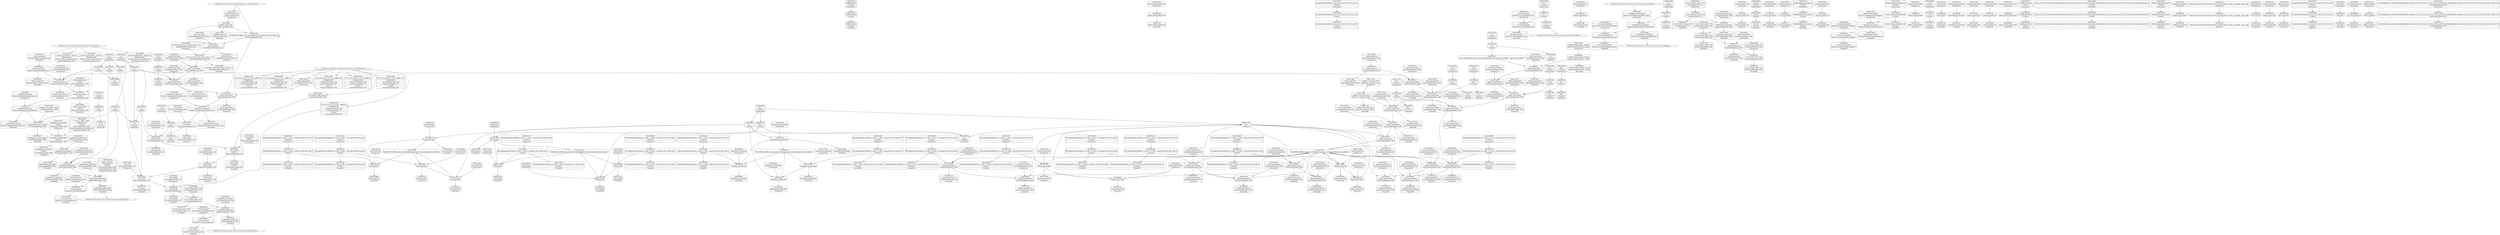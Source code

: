 digraph {
	CE0x479e790 [shape=record,shape=Mrecord,label="{CE0x479e790|selinux_umount:tmp22|*LoadInst*|security/selinux/hooks.c,2652}"]
	CE0x4780980 [shape=record,shape=Mrecord,label="{CE0x4780980|avc_has_perm:ssid|Function::avc_has_perm&Arg::ssid::}"]
	CE0x47e03e0 [shape=record,shape=Mrecord,label="{CE0x47e03e0|cred_sid:sid|security/selinux/hooks.c,197|*SummSource*}"]
	CE0x47816f0 [shape=record,shape=Mrecord,label="{CE0x47816f0|GLOBAL:cred_sid|*Constant*}"]
	CE0x4763cf0 [shape=record,shape=Mrecord,label="{CE0x4763cf0|selinux_umount:land.lhs.true|*SummSink*}"]
	CE0x4760f50 [shape=record,shape=Mrecord,label="{CE0x4760f50|GLOBAL:selinux_umount.__warned|Global_var:selinux_umount.__warned}"]
	CE0x474eee0 [shape=record,shape=Mrecord,label="{CE0x474eee0|i8*_getelementptr_inbounds_(_45_x_i8_,_45_x_i8_*_.str12,_i32_0,_i32_0)|*Constant*|*SummSource*}"]
	CE0x4780210 [shape=record,shape=Mrecord,label="{CE0x4780210|selinux_umount:call3|security/selinux/hooks.c,2650|*SummSink*}"]
	CE0x47dafc0 [shape=record,shape=Mrecord,label="{CE0x47dafc0|i16_5|*Constant*}"]
	CE0x47be8d0 [shape=record,shape=Mrecord,label="{CE0x47be8d0|superblock_has_perm:tmp|*SummSink*}"]
	CE0x4770680 [shape=record,shape=Mrecord,label="{CE0x4770680|selinux_umount:call|security/selinux/hooks.c,2650|*SummSource*}"]
	CE0x47e19d0 [shape=record,shape=Mrecord,label="{CE0x47e19d0|i64*_getelementptr_inbounds_(_2_x_i64_,_2_x_i64_*___llvm_gcov_ctr131,_i64_0,_i64_1)|*Constant*|*SummSink*}"]
	CE0x47997d0 [shape=record,shape=Mrecord,label="{CE0x47997d0|cred_sid:tmp3|*SummSink*}"]
	CE0x479b190 [shape=record,shape=Mrecord,label="{CE0x479b190|cred_sid:tmp1|*SummSource*}"]
	CE0x4764e40 [shape=record,shape=Mrecord,label="{CE0x4764e40|selinux_umount:tmp10|security/selinux/hooks.c,2650}"]
	CE0x47810c0 [shape=record,shape=Mrecord,label="{CE0x47810c0|avc_has_perm:tsid|Function::avc_has_perm&Arg::tsid::|*SummSink*}"]
	CE0x47e0280 [shape=record,shape=Mrecord,label="{CE0x47e0280|cred_sid:sid|security/selinux/hooks.c,197|*SummSink*}"]
	"CONST[source:0(mediator),value:2(dynamic)][purpose:{subject}][SnkIdx:0]"
	CE0x4770040 [shape=record,shape=Mrecord,label="{CE0x4770040|i64*_getelementptr_inbounds_(_2_x_i64_,_2_x_i64_*___llvm_gcov_ctr131,_i64_0,_i64_0)|*Constant*|*SummSink*}"]
	CE0x4752d80 [shape=record,shape=Mrecord,label="{CE0x4752d80|selinux_umount:do.end|*SummSink*}"]
	CE0x479f8c0 [shape=record,shape=Mrecord,label="{CE0x479f8c0|i32_4|*Constant*}"]
	CE0x47e1e00 [shape=record,shape=Mrecord,label="{CE0x47e1e00|cred_sid:tmp2|*SummSource*}"]
	CE0x4769b00 [shape=record,shape=Mrecord,label="{CE0x4769b00|selinux_umount:tmp1|*SummSink*}"]
	CE0x4782800 [shape=record,shape=Mrecord,label="{CE0x4782800|get_current:tmp2|*SummSource*}"]
	CE0x47d2710 [shape=record,shape=Mrecord,label="{CE0x47d2710|superblock_has_perm:tmp4|*LoadInst*|security/selinux/hooks.c,1865|*SummSource*}"]
	CE0x478a8b0 [shape=record,shape=Mrecord,label="{CE0x478a8b0|selinux_umount:tmp19|security/selinux/hooks.c,2650}"]
	CE0x4763630 [shape=record,shape=Mrecord,label="{CE0x4763630|i64_1|*Constant*}"]
	CE0x47dc0a0 [shape=record,shape=Mrecord,label="{CE0x47dc0a0|_ret_i32_%retval.0,_!dbg_!27728|security/selinux/avc.c,775|*SummSource*}"]
	CE0x47db9b0 [shape=record,shape=Mrecord,label="{CE0x47db9b0|avc_has_perm:requested|Function::avc_has_perm&Arg::requested::|*SummSource*}"]
	CE0x4750530 [shape=record,shape=Mrecord,label="{CE0x4750530|i64_1|*Constant*}"]
	CE0x63e56c0 [shape=record,shape=Mrecord,label="{CE0x63e56c0|i64*_getelementptr_inbounds_(_11_x_i64_,_11_x_i64_*___llvm_gcov_ctr205,_i64_0,_i64_0)|*Constant*}"]
	CE0x479a420 [shape=record,shape=Mrecord,label="{CE0x479a420|i32_0|*Constant*}"]
	CE0x4789910 [shape=record,shape=Mrecord,label="{CE0x4789910|i64*_getelementptr_inbounds_(_11_x_i64_,_11_x_i64_*___llvm_gcov_ctr205,_i64_0,_i64_9)|*Constant*}"]
	CE0x47822f0 [shape=record,shape=Mrecord,label="{CE0x47822f0|8:_%struct.super_block*,_:_CRE_0,8_|*MultipleSource*|Function::selinux_umount&Arg::mnt::|security/selinux/hooks.c,2652}"]
	CE0x47646f0 [shape=record,shape=Mrecord,label="{CE0x47646f0|i64_1|*Constant*|*SummSource*}"]
	CE0x479ff80 [shape=record,shape=Mrecord,label="{CE0x479ff80|superblock_has_perm:sb|Function::superblock_has_perm&Arg::sb::|*SummSource*}"]
	CE0x47bfba0 [shape=record,shape=Mrecord,label="{CE0x47bfba0|_call_void_mcount()_#3}"]
	CE0x63e5800 [shape=record,shape=Mrecord,label="{CE0x63e5800|i64*_getelementptr_inbounds_(_11_x_i64_,_11_x_i64_*___llvm_gcov_ctr205,_i64_0,_i64_0)|*Constant*|*SummSource*}"]
	CE0x4760850 [shape=record,shape=Mrecord,label="{CE0x4760850|selinux_umount:tobool|security/selinux/hooks.c,2650}"]
	CE0x4769860 [shape=record,shape=Mrecord,label="{CE0x4769860|selinux_umount:tmp16|security/selinux/hooks.c,2650|*SummSource*}"]
	CE0x4780d90 [shape=record,shape=Mrecord,label="{CE0x4780d90|avc_has_perm:tsid|Function::avc_has_perm&Arg::tsid::}"]
	CE0x479e5a0 [shape=record,shape=Mrecord,label="{CE0x479e5a0|i64*_getelementptr_inbounds_(_2_x_i64_,_2_x_i64_*___llvm_gcov_ctr151,_i64_0,_i64_1)|*Constant*|*SummSink*}"]
	CE0x47ca890 [shape=record,shape=Mrecord,label="{CE0x47ca890|superblock_has_perm:tmp1|*SummSink*}"]
	CE0x476f160 [shape=record,shape=Mrecord,label="{CE0x476f160|i32_2650|*Constant*|*SummSource*}"]
	CE0x4770c30 [shape=record,shape=Mrecord,label="{CE0x4770c30|selinux_umount:if.then|*SummSource*}"]
	CE0x47720c0 [shape=record,shape=Mrecord,label="{CE0x47720c0|GLOBAL:__llvm_gcov_ctr205|Global_var:__llvm_gcov_ctr205}"]
	CE0x47df770 [shape=record,shape=Mrecord,label="{CE0x47df770|avc_has_perm:entry|*SummSink*}"]
	CE0x47e1480 [shape=record,shape=Mrecord,label="{CE0x47e1480|cred_sid:tmp6|security/selinux/hooks.c,197}"]
	CE0x475f740 [shape=record,shape=Mrecord,label="{CE0x475f740|selinux_umount:call|security/selinux/hooks.c,2650}"]
	CE0x4783180 [shape=record,shape=Mrecord,label="{CE0x4783180|selinux_umount:tmp7|security/selinux/hooks.c,2650}"]
	CE0x476eb90 [shape=record,shape=Mrecord,label="{CE0x476eb90|GLOBAL:lockdep_rcu_suspicious|*Constant*}"]
	CE0x475bcf0 [shape=record,shape=Mrecord,label="{CE0x475bcf0|selinux_umount:tmp12|security/selinux/hooks.c,2650|*SummSource*}"]
	CE0x474f610 [shape=record,shape=Mrecord,label="{CE0x474f610|selinux_umount:tmp10|security/selinux/hooks.c,2650|*SummSource*}"]
	CE0x479cea0 [shape=record,shape=Mrecord,label="{CE0x479cea0|selinux_umount:tmp21|security/selinux/hooks.c,2650|*SummSink*}"]
	CE0x47a4ed0 [shape=record,shape=Mrecord,label="{CE0x47a4ed0|_call_void_mcount()_#3|*SummSink*}"]
	CE0x47645f0 [shape=record,shape=Mrecord,label="{CE0x47645f0|i64*_getelementptr_inbounds_(_11_x_i64_,_11_x_i64_*___llvm_gcov_ctr205,_i64_0,_i64_8)|*Constant*}"]
	CE0x4771e20 [shape=record,shape=Mrecord,label="{CE0x4771e20|i64_0|*Constant*|*SummSource*}"]
	CE0x4757240 [shape=record,shape=Mrecord,label="{CE0x4757240|selinux_umount:tmp9|security/selinux/hooks.c,2650|*SummSource*}"]
	CE0x47dbdd0 [shape=record,shape=Mrecord,label="{CE0x47dbdd0|avc_has_perm:auditdata|Function::avc_has_perm&Arg::auditdata::|*SummSource*}"]
	CE0x4752ea0 [shape=record,shape=Mrecord,label="{CE0x4752ea0|selinux_umount:do.body|*SummSink*}"]
	CE0x4767ed0 [shape=record,shape=Mrecord,label="{CE0x4767ed0|i1_true|*Constant*}"]
	CE0x475b1f0 [shape=record,shape=Mrecord,label="{CE0x475b1f0|_call_void_mcount()_#3|*SummSource*}"]
	CE0x47bf570 [shape=record,shape=Mrecord,label="{CE0x47bf570|superblock_has_perm:tmp2|*SummSink*}"]
	CE0x47db160 [shape=record,shape=Mrecord,label="{CE0x47db160|i16_5|*Constant*|*SummSource*}"]
	CE0x4789100 [shape=record,shape=Mrecord,label="{CE0x4789100|cred_sid:entry|*SummSource*}"]
	CE0x47ea6f0 [shape=record,shape=Mrecord,label="{CE0x47ea6f0|superblock_has_perm:sid1|security/selinux/hooks.c,1866|*SummSink*}"]
	CE0x479d280 [shape=record,shape=Mrecord,label="{CE0x479d280|selinux_umount:mnt|Function::selinux_umount&Arg::mnt::|*SummSink*}"]
	CE0x479f7e0 [shape=record,shape=Mrecord,label="{CE0x479f7e0|superblock_has_perm:entry|*SummSink*}"]
	CE0x47ca820 [shape=record,shape=Mrecord,label="{CE0x47ca820|superblock_has_perm:tmp1|*SummSource*}"]
	CE0x47706f0 [shape=record,shape=Mrecord,label="{CE0x47706f0|selinux_umount:call|security/selinux/hooks.c,2650|*SummSink*}"]
	CE0x47a02f0 [shape=record,shape=Mrecord,label="{CE0x47a02f0|i32_4|*Constant*|*SummSource*}"]
	CE0x479ca30 [shape=record,shape=Mrecord,label="{CE0x479ca30|selinux_umount:tmp21|security/selinux/hooks.c,2650}"]
	CE0x477e120 [shape=record,shape=Mrecord,label="{CE0x477e120|i64_3|*Constant*|*SummSink*}"]
	CE0x4763970 [shape=record,shape=Mrecord,label="{CE0x4763970|selinux_umount:do.body}"]
	CE0x47641b0 [shape=record,shape=Mrecord,label="{CE0x47641b0|i1_true|*Constant*|*SummSink*}"]
	CE0x4771c80 [shape=record,shape=Mrecord,label="{CE0x4771c80|selinux_umount:if.end|*SummSource*}"]
	CE0x4771be0 [shape=record,shape=Mrecord,label="{CE0x4771be0|selinux_umount:if.end}"]
	CE0x4767820 [shape=record,shape=Mrecord,label="{CE0x4767820|selinux_umount:tmp13|security/selinux/hooks.c,2650|*SummSink*}"]
	CE0x478ae90 [shape=record,shape=Mrecord,label="{CE0x478ae90|selinux_umount:tmp19|security/selinux/hooks.c,2650|*SummSource*}"]
	CE0x4763170 [shape=record,shape=Mrecord,label="{CE0x4763170|get_current:tmp1}"]
	CE0x4789ae0 [shape=record,shape=Mrecord,label="{CE0x4789ae0|i64*_getelementptr_inbounds_(_11_x_i64_,_11_x_i64_*___llvm_gcov_ctr205,_i64_0,_i64_9)|*Constant*|*SummSource*}"]
	CE0x479c280 [shape=record,shape=Mrecord,label="{CE0x479c280|i32_78|*Constant*|*SummSource*}"]
	CE0x47d6e10 [shape=record,shape=Mrecord,label="{CE0x47d6e10|superblock_has_perm:tmp6|security/selinux/hooks.c,1866|*SummSource*}"]
	CE0x475f5f0 [shape=record,shape=Mrecord,label="{CE0x475f5f0|_call_void_mcount()_#3|*SummSink*}"]
	CE0x47ea180 [shape=record,shape=Mrecord,label="{CE0x47ea180|superblock_has_perm:sid1|security/selinux/hooks.c,1866|*SummSource*}"]
	CE0x4762a60 [shape=record,shape=Mrecord,label="{CE0x4762a60|i64_0|*Constant*}"]
	CE0x477dfd0 [shape=record,shape=Mrecord,label="{CE0x477dfd0|i64_3|*Constant*}"]
	CE0x4781600 [shape=record,shape=Mrecord,label="{CE0x4781600|_call_void_mcount()_#3|*SummSink*}"]
	CE0x4752a30 [shape=record,shape=Mrecord,label="{CE0x4752a30|selinux_umount:land.lhs.true2}"]
	CE0x4780cd0 [shape=record,shape=Mrecord,label="{CE0x4780cd0|avc_has_perm:ssid|Function::avc_has_perm&Arg::ssid::|*SummSink*}"]
	CE0x47cba10 [shape=record,shape=Mrecord,label="{CE0x47cba10|superblock_has_perm:s_security|security/selinux/hooks.c,1865|*SummSink*}"]
	CE0x47a04a0 [shape=record,shape=Mrecord,label="{CE0x47a04a0|i32_4|*Constant*|*SummSink*}"]
	CE0x477dc00 [shape=record,shape=Mrecord,label="{CE0x477dc00|selinux_umount:tmp6|security/selinux/hooks.c,2650}"]
	CE0x47702f0 [shape=record,shape=Mrecord,label="{CE0x47702f0|cred_sid:tmp|*SummSource*}"]
	CE0x4772500 [shape=record,shape=Mrecord,label="{CE0x4772500|selinux_umount:tmp|*SummSource*}"]
	CE0x4768780 [shape=record,shape=Mrecord,label="{CE0x4768780|i64*_getelementptr_inbounds_(_2_x_i64_,_2_x_i64_*___llvm_gcov_ctr151,_i64_0,_i64_0)|*Constant*|*SummSink*}"]
	CE0x478a3a0 [shape=record,shape=Mrecord,label="{CE0x478a3a0|selinux_umount:tmp18|security/selinux/hooks.c,2650}"]
	CE0x477dd80 [shape=record,shape=Mrecord,label="{CE0x477dd80|selinux_umount:tmp6|security/selinux/hooks.c,2650|*SummSource*}"]
	CE0x47874b0 [shape=record,shape=Mrecord,label="{CE0x47874b0|i64*_getelementptr_inbounds_(_2_x_i64_,_2_x_i64_*___llvm_gcov_ctr98,_i64_0,_i64_0)|*Constant*|*SummSink*}"]
	CE0x4780730 [shape=record,shape=Mrecord,label="{CE0x4780730|GLOBAL:get_current|*Constant*|*SummSource*}"]
	CE0x4770210 [shape=record,shape=Mrecord,label="{CE0x4770210|cred_sid:tmp}"]
	CE0x47df090 [shape=record,shape=Mrecord,label="{CE0x47df090|avc_has_perm:entry|*SummSource*}"]
	CE0x47e9ea0 [shape=record,shape=Mrecord,label="{CE0x47e9ea0|superblock_has_perm:tmp5|security/selinux/hooks.c,1865|*SummSink*}"]
	CE0x47e1260 [shape=record,shape=Mrecord,label="{CE0x47e1260|0:_i32,_4:_i32,_8:_i32,_12:_i32,_:_CMRE_20,24_|*MultipleSource*|security/selinux/hooks.c,196|security/selinux/hooks.c,197|*LoadInst*|security/selinux/hooks.c,196}"]
	CE0x47d6bf0 [shape=record,shape=Mrecord,label="{CE0x47d6bf0|i32_(i32,_i32,_i16,_i32,_%struct.common_audit_data*)*_bitcast_(i32_(i32,_i32,_i16,_i32,_%struct.common_audit_data.495*)*_avc_has_perm_to_i32_(i32,_i32,_i16,_i32,_%struct.common_audit_data*)*)|*Constant*}"]
	CE0x47612f0 [shape=record,shape=Mrecord,label="{CE0x47612f0|GLOBAL:selinux_umount.__warned|Global_var:selinux_umount.__warned|*SummSource*}"]
	CE0x479f4e0 [shape=record,shape=Mrecord,label="{CE0x479f4e0|GLOBAL:superblock_has_perm|*Constant*|*SummSink*}"]
	CE0x47dd610 [shape=record,shape=Mrecord,label="{CE0x47dd610|i64*_getelementptr_inbounds_(_2_x_i64_,_2_x_i64_*___llvm_gcov_ctr131,_i64_0,_i64_0)|*Constant*}"]
	CE0x47cb2a0 [shape=record,shape=Mrecord,label="{CE0x47cb2a0|i32_0|*Constant*}"]
	CE0x474e610 [shape=record,shape=Mrecord,label="{CE0x474e610|i8*_getelementptr_inbounds_(_45_x_i8_,_45_x_i8_*_.str12,_i32_0,_i32_0)|*Constant*}"]
	CE0x47cb940 [shape=record,shape=Mrecord,label="{CE0x47cb940|superblock_has_perm:s_security|security/selinux/hooks.c,1865|*SummSource*}"]
	CE0x4757350 [shape=record,shape=Mrecord,label="{CE0x4757350|selinux_umount:tmp9|security/selinux/hooks.c,2650|*SummSink*}"]
	CE0x4772190 [shape=record,shape=Mrecord,label="{CE0x4772190|GLOBAL:__llvm_gcov_ctr205|Global_var:__llvm_gcov_ctr205|*SummSource*}"]
	CE0x4763900 [shape=record,shape=Mrecord,label="{CE0x4763900|selinux_umount:land.lhs.true|*SummSource*}"]
	CE0x478bac0 [shape=record,shape=Mrecord,label="{CE0x478bac0|selinux_umount:call3|security/selinux/hooks.c,2650}"]
	CE0x47677b0 [shape=record,shape=Mrecord,label="{CE0x47677b0|selinux_umount:tmp13|security/selinux/hooks.c,2650|*SummSource*}"]
	CE0x4760680 [shape=record,shape=Mrecord,label="{CE0x4760680|selinux_umount:tobool|security/selinux/hooks.c,2650|*SummSink*}"]
	CE0x47a0140 [shape=record,shape=Mrecord,label="{CE0x47a0140|superblock_has_perm:sb|Function::superblock_has_perm&Arg::sb::|*SummSink*}"]
	CE0x4789ce0 [shape=record,shape=Mrecord,label="{CE0x4789ce0|selinux_umount:tmp17|security/selinux/hooks.c,2650}"]
	CE0x47de9d0 [shape=record,shape=Mrecord,label="{CE0x47de9d0|superblock_has_perm:call2|security/selinux/hooks.c,1866|*SummSource*}"]
	CE0x47727b0 [shape=record,shape=Mrecord,label="{CE0x47727b0|selinux_umount:tmp2|*SummSource*}"]
	CE0x47699e0 [shape=record,shape=Mrecord,label="{CE0x47699e0|selinux_umount:tmp16|security/selinux/hooks.c,2650|*SummSink*}"]
	CE0x47519f0 [shape=record,shape=Mrecord,label="{CE0x47519f0|selinux_umount:tmp8|security/selinux/hooks.c,2650|*SummSink*}"]
	CE0x4783fa0 [shape=record,shape=Mrecord,label="{CE0x4783fa0|get_current:tmp2}"]
	CE0x4789690 [shape=record,shape=Mrecord,label="{CE0x4789690|_ret_i32_%tmp6,_!dbg_!27716|security/selinux/hooks.c,197|*SummSource*}"]
	CE0x47a1340 [shape=record,shape=Mrecord,label="{CE0x47a1340|superblock_has_perm:ad|Function::superblock_has_perm&Arg::ad::|*SummSource*}"]
	CE0x47cb840 [shape=record,shape=Mrecord,label="{CE0x47cb840|superblock_has_perm:s_security|security/selinux/hooks.c,1865}"]
	CE0x47ea320 [shape=record,shape=Mrecord,label="{CE0x47ea320|superblock_has_perm:sid1|security/selinux/hooks.c,1866}"]
	CE0x47685b0 [shape=record,shape=Mrecord,label="{CE0x47685b0|superblock_has_perm:tmp|*SummSource*}"]
	CE0x4772740 [shape=record,shape=Mrecord,label="{CE0x4772740|selinux_umount:tmp2}"]
	CE0x47e9d70 [shape=record,shape=Mrecord,label="{CE0x47e9d70|superblock_has_perm:tmp5|security/selinux/hooks.c,1865|*SummSource*}"]
	CE0x4751e60 [shape=record,shape=Mrecord,label="{CE0x4751e60|selinux_umount:tobool1|security/selinux/hooks.c,2650}"]
	CE0x475c870 [shape=record,shape=Mrecord,label="{CE0x475c870|_call_void_mcount()_#3}"]
	CE0x476fdb0 [shape=record,shape=Mrecord,label="{CE0x476fdb0|superblock_has_perm:bb}"]
	"CONST[source:0(mediator),value:0(static)][purpose:{operation}][SrcIdx:3]"
	CE0x4781ed0 [shape=record,shape=Mrecord,label="{CE0x4781ed0|i8_1|*Constant*|*SummSink*}"]
	CE0x47bfae0 [shape=record,shape=Mrecord,label="{CE0x47bfae0|superblock_has_perm:tmp3|*SummSink*}"]
	CE0x47a2940 [shape=record,shape=Mrecord,label="{CE0x47a2940|i32_1|*Constant*}"]
	CE0x47acc00 [shape=record,shape=Mrecord,label="{CE0x47acc00|%struct.task_struct*_(%struct.task_struct**)*_asm_movq_%gs:$_1:P_,$0_,_r,im,_dirflag_,_fpsr_,_flags_|*SummSource*}"]
	CE0x479c160 [shape=record,shape=Mrecord,label="{CE0x479c160|i32_78|*Constant*}"]
	CE0x475ed50 [shape=record,shape=Mrecord,label="{CE0x475ed50|i32_0|*Constant*}"]
	CE0x47683e0 [shape=record,shape=Mrecord,label="{CE0x47683e0|superblock_has_perm:tmp}"]
	CE0x47a1f30 [shape=record,shape=Mrecord,label="{CE0x47a1f30|get_current:bb}"]
	CE0x475be20 [shape=record,shape=Mrecord,label="{CE0x475be20|selinux_umount:tmp12|security/selinux/hooks.c,2650|*SummSink*}"]
	CE0x4762c00 [shape=record,shape=Mrecord,label="{CE0x4762c00|i64_2|*Constant*}"]
	CE0x47876d0 [shape=record,shape=Mrecord,label="{CE0x47876d0|COLLAPSED:_GCMRE___llvm_gcov_ctr98_internal_global_2_x_i64_zeroinitializer:_elem_0:default:}"]
	"CONST[source:0(mediator),value:0(static)][purpose:{operation}][SnkIdx:3]"
	CE0x47d24f0 [shape=record,shape=Mrecord,label="{CE0x47d24f0|superblock_has_perm:tmp4|*LoadInst*|security/selinux/hooks.c,1865}"]
	CE0x47b6060 [shape=record,shape=Mrecord,label="{CE0x47b6060|272:_i8*,_:_CRE_272,280_|*MultipleSource*|*LoadInst*|security/selinux/hooks.c,2652|Function::superblock_has_perm&Arg::sb::|security/selinux/hooks.c,1865}"]
	CE0x478a0a0 [shape=record,shape=Mrecord,label="{CE0x478a0a0|selinux_umount:tmp17|security/selinux/hooks.c,2650|*SummSource*}"]
	CE0x475ba10 [shape=record,shape=Mrecord,label="{CE0x475ba10|get_current:tmp}"]
	CE0x476ecc0 [shape=record,shape=Mrecord,label="{CE0x476ecc0|GLOBAL:lockdep_rcu_suspicious|*Constant*|*SummSource*}"]
	CE0x4765990 [shape=record,shape=Mrecord,label="{CE0x4765990|selinux_umount:entry}"]
	"CONST[source:0(mediator),value:2(dynamic)][purpose:{object}][SnkIdx:2]"
	CE0x47a1760 [shape=record,shape=Mrecord,label="{CE0x47a1760|i64*_getelementptr_inbounds_(_2_x_i64_,_2_x_i64_*___llvm_gcov_ctr98,_i64_0,_i64_0)|*Constant*}"]
	CE0x479c3e0 [shape=record,shape=Mrecord,label="{CE0x479c3e0|selinux_umount:cred4|security/selinux/hooks.c,2650}"]
	CE0x474f720 [shape=record,shape=Mrecord,label="{CE0x474f720|selinux_umount:tmp10|security/selinux/hooks.c,2650|*SummSink*}"]
	CE0x4787740 [shape=record,shape=Mrecord,label="{CE0x4787740|get_current:tmp|*SummSource*}"]
	CE0x477d2e0 [shape=record,shape=Mrecord,label="{CE0x477d2e0|cred_sid:tmp1}"]
	CE0x4780860 [shape=record,shape=Mrecord,label="{CE0x4780860|GLOBAL:get_current|*Constant*|*SummSink*}"]
	CE0x47ea760 [shape=record,shape=Mrecord,label="{CE0x47ea760|8:_i32,_:_CRE_8,12_|*MultipleSource*|*LoadInst*|security/selinux/hooks.c,1865|security/selinux/hooks.c,1865|security/selinux/hooks.c,1866}"]
	CE0x4761b40 [shape=record,shape=Mrecord,label="{CE0x4761b40|i64*_getelementptr_inbounds_(_11_x_i64_,_11_x_i64_*___llvm_gcov_ctr205,_i64_0,_i64_6)|*Constant*|*SummSink*}"]
	CE0x47a0a90 [shape=record,shape=Mrecord,label="{CE0x47a0a90|superblock_has_perm:perms|Function::superblock_has_perm&Arg::perms::|*SummSource*}"]
	CE0x4785750 [shape=record,shape=Mrecord,label="{CE0x4785750|cred_sid:entry|*SummSink*}"]
	CE0x478be60 [shape=record,shape=Mrecord,label="{CE0x478be60|selinux_umount:call3|security/selinux/hooks.c,2650|*SummSource*}"]
	CE0x47dbd60 [shape=record,shape=Mrecord,label="{CE0x47dbd60|avc_has_perm:auditdata|Function::avc_has_perm&Arg::auditdata::}"]
	CE0x47a1b80 [shape=record,shape=Mrecord,label="{CE0x47a1b80|_ret_i32_%call5,_!dbg_!27742|security/selinux/hooks.c,2652|*SummSource*}"]
	CE0x47a1cb0 [shape=record,shape=Mrecord,label="{CE0x47a1cb0|_ret_i32_%call5,_!dbg_!27742|security/selinux/hooks.c,2652|*SummSink*}"]
	CE0x478b170 [shape=record,shape=Mrecord,label="{CE0x478b170|i64*_getelementptr_inbounds_(_11_x_i64_,_11_x_i64_*___llvm_gcov_ctr205,_i64_0,_i64_10)|*Constant*|*SummSource*}"]
	CE0x47615f0 [shape=record,shape=Mrecord,label="{CE0x47615f0|i64*_getelementptr_inbounds_(_11_x_i64_,_11_x_i64_*___llvm_gcov_ctr205,_i64_0,_i64_1)|*Constant*|*SummSource*}"]
	CE0x47d2930 [shape=record,shape=Mrecord,label="{CE0x47d2930|superblock_has_perm:tmp4|*LoadInst*|security/selinux/hooks.c,1865|*SummSink*}"]
	CE0x47a09c0 [shape=record,shape=Mrecord,label="{CE0x47a09c0|superblock_has_perm:perms|Function::superblock_has_perm&Arg::perms::}"]
	CE0x47ca7b0 [shape=record,shape=Mrecord,label="{CE0x47ca7b0|superblock_has_perm:tmp1}"]
	CE0x476ed30 [shape=record,shape=Mrecord,label="{CE0x476ed30|GLOBAL:lockdep_rcu_suspicious|*Constant*|*SummSink*}"]
	CE0x478b620 [shape=record,shape=Mrecord,label="{CE0x478b620|selinux_umount:tmp20|security/selinux/hooks.c,2650|*SummSink*}"]
	CE0x479b9f0 [shape=record,shape=Mrecord,label="{CE0x479b9f0|get_current:entry|*SummSink*}"]
	CE0x477d270 [shape=record,shape=Mrecord,label="{CE0x477d270|i64_1|*Constant*}"]
	CE0x47e0df0 [shape=record,shape=Mrecord,label="{CE0x47e0df0|0:_i32,_4:_i32,_8:_i32,_12:_i32,_:_CMRE_12,16_|*MultipleSource*|security/selinux/hooks.c,196|security/selinux/hooks.c,197|*LoadInst*|security/selinux/hooks.c,196}"]
	CE0x47dd440 [shape=record,shape=Mrecord,label="{CE0x47dd440|_ret_i32_%retval.0,_!dbg_!27728|security/selinux/avc.c,775|*SummSink*}"]
	CE0x479ef70 [shape=record,shape=Mrecord,label="{CE0x479ef70|selinux_umount:call5|security/selinux/hooks.c,2652|*SummSource*}"]
	CE0x478b290 [shape=record,shape=Mrecord,label="{CE0x478b290|selinux_umount:tmp19|security/selinux/hooks.c,2650|*SummSink*}"]
	CE0x4006040 [shape=record,shape=Mrecord,label="{CE0x4006040|selinux_umount:tmp3}"]
	CE0x478a5c0 [shape=record,shape=Mrecord,label="{CE0x478a5c0|selinux_umount:tmp18|security/selinux/hooks.c,2650|*SummSource*}"]
	CE0x4764fb0 [shape=record,shape=Mrecord,label="{CE0x4764fb0|i64_4|*Constant*}"]
	CE0x479aba0 [shape=record,shape=Mrecord,label="{CE0x479aba0|cred_sid:tmp4|*LoadInst*|security/selinux/hooks.c,196|*SummSource*}"]
	CE0x4799fd0 [shape=record,shape=Mrecord,label="{CE0x4799fd0|i32_22|*Constant*|*SummSource*}"]
	CE0x47dbf20 [shape=record,shape=Mrecord,label="{CE0x47dbf20|avc_has_perm:auditdata|Function::avc_has_perm&Arg::auditdata::|*SummSink*}"]
	CE0x476fed0 [shape=record,shape=Mrecord,label="{CE0x476fed0|superblock_has_perm:bb|*SummSink*}"]
	CE0x479f1b0 [shape=record,shape=Mrecord,label="{CE0x479f1b0|GLOBAL:superblock_has_perm|*Constant*}"]
	CE0x476a100 [shape=record,shape=Mrecord,label="{CE0x476a100|cred_sid:tmp6|security/selinux/hooks.c,197|*SummSink*}"]
	CE0x4799ca0 [shape=record,shape=Mrecord,label="{CE0x4799ca0|i32_22|*Constant*}"]
	CE0x47db590 [shape=record,shape=Mrecord,label="{CE0x47db590|avc_has_perm:tclass|Function::avc_has_perm&Arg::tclass::|*SummSource*}"]
	CE0x479f650 [shape=record,shape=Mrecord,label="{CE0x479f650|superblock_has_perm:entry}"]
	CE0x479dee0 [shape=record,shape=Mrecord,label="{CE0x479dee0|get_current:tmp1|*SummSink*}"]
	CE0x479a630 [shape=record,shape=Mrecord,label="{CE0x479a630|cred_sid:security|security/selinux/hooks.c,196|*SummSink*}"]
	CE0x5dc45c0 [shape=record,shape=Mrecord,label="{CE0x5dc45c0|selinux_umount:land.lhs.true2|*SummSource*}"]
	CE0x47bf800 [shape=record,shape=Mrecord,label="{CE0x47bf800|superblock_has_perm:tmp3}"]
	CE0x479a0b0 [shape=record,shape=Mrecord,label="{CE0x479a0b0|i32_22|*Constant*|*SummSink*}"]
	CE0x4752160 [shape=record,shape=Mrecord,label="{CE0x4752160|selinux_umount:entry|*SummSource*}"]
	CE0x47a1010 [shape=record,shape=Mrecord,label="{CE0x47a1010|_ret_i32_%call2,_!dbg_!27722|security/selinux/hooks.c,1866}"]
	CE0x476e9d0 [shape=record,shape=Mrecord,label="{CE0x476e9d0|i8*_getelementptr_inbounds_(_25_x_i8_,_25_x_i8_*_.str3,_i32_0,_i32_0)|*Constant*|*SummSink*}"]
	CE0x477d5e0 [shape=record,shape=Mrecord,label="{CE0x477d5e0|get_current:tmp3}"]
	CE0x47ca2c0 [shape=record,shape=Mrecord,label="{CE0x47ca2c0|i64*_getelementptr_inbounds_(_2_x_i64_,_2_x_i64_*___llvm_gcov_ctr151,_i64_0,_i64_0)|*Constant*|*SummSource*}"]
	CE0x47504c0 [shape=record,shape=Mrecord,label="{CE0x47504c0|selinux_umount:tmp|*SummSink*}"]
	CE0x47de960 [shape=record,shape=Mrecord,label="{CE0x47de960|superblock_has_perm:call2|security/selinux/hooks.c,1866}"]
	CE0x4764320 [shape=record,shape=Mrecord,label="{CE0x4764320|i64*_getelementptr_inbounds_(_11_x_i64_,_11_x_i64_*___llvm_gcov_ctr205,_i64_0,_i64_8)|*Constant*|*SummSink*}"]
	CE0x4767d60 [shape=record,shape=Mrecord,label="{CE0x4767d60|selinux_umount:tmp14|security/selinux/hooks.c,2650|*SummSink*}"]
	CE0x5dc4660 [shape=record,shape=Mrecord,label="{CE0x5dc4660|selinux_umount:land.lhs.true2|*SummSink*}"]
	CE0x47cb5b0 [shape=record,shape=Mrecord,label="{CE0x47cb5b0|i32_16|*Constant*}"]
	CE0x47631e0 [shape=record,shape=Mrecord,label="{CE0x47631e0|get_current:tmp1|*SummSource*}"]
	CE0x47a7d10 [shape=record,shape=Mrecord,label="{CE0x47a7d10|superblock_has_perm:tmp2|*SummSource*}"]
	CE0x479f060 [shape=record,shape=Mrecord,label="{CE0x479f060|selinux_umount:call5|security/selinux/hooks.c,2652|*SummSink*}"]
	CE0x47a56c0 [shape=record,shape=Mrecord,label="{CE0x47a56c0|get_current:tmp4|./arch/x86/include/asm/current.h,14}"]
	CE0x47ac840 [shape=record,shape=Mrecord,label="{CE0x47ac840|i64*_getelementptr_inbounds_(_2_x_i64_,_2_x_i64_*___llvm_gcov_ctr151,_i64_0,_i64_0)|*Constant*}"]
	CE0x479bdb0 [shape=record,shape=Mrecord,label="{CE0x479bdb0|_ret_%struct.task_struct*_%tmp4,_!dbg_!27714|./arch/x86/include/asm/current.h,14|*SummSink*}"]
	CE0x47a0830 [shape=record,shape=Mrecord,label="{CE0x47a0830|%struct.common_audit_data*_null|*Constant*}"]
	CE0x47a1230 [shape=record,shape=Mrecord,label="{CE0x47a1230|superblock_has_perm:ad|Function::superblock_has_perm&Arg::ad::}"]
	CE0x47a0e90 [shape=record,shape=Mrecord,label="{CE0x47a0e90|superblock_has_perm:ad|Function::superblock_has_perm&Arg::ad::|*SummSink*}"]
	CE0x4761500 [shape=record,shape=Mrecord,label="{CE0x4761500|selinux_umount:do.end}"]
	CE0x47acdd0 [shape=record,shape=Mrecord,label="{CE0x47acdd0|GLOBAL:current_task|Global_var:current_task}"]
	CE0x4761f60 [shape=record,shape=Mrecord,label="{CE0x4761f60|selinux_umount:tmp13|security/selinux/hooks.c,2650}"]
	CE0x479d150 [shape=record,shape=Mrecord,label="{CE0x479d150|selinux_umount:mnt|Function::selinux_umount&Arg::mnt::|*SummSource*}"]
	CE0x4765460 [shape=record,shape=Mrecord,label="{CE0x4765460|selinux_umount:tmp4|security/selinux/hooks.c,2650|*SummSink*}"]
	CE0x47bf9e0 [shape=record,shape=Mrecord,label="{CE0x47bf9e0|superblock_has_perm:tmp3|*SummSource*}"]
	CE0x47dd9c0 [shape=record,shape=Mrecord,label="{CE0x47dd9c0|cred_sid:bb|*SummSource*}"]
	CE0x4799ba0 [shape=record,shape=Mrecord,label="{CE0x4799ba0|_call_void_mcount()_#3|*SummSink*}"]
	CE0x4782c20 [shape=record,shape=Mrecord,label="{CE0x4782c20|i64*_getelementptr_inbounds_(_2_x_i64_,_2_x_i64_*___llvm_gcov_ctr98,_i64_0,_i64_1)|*Constant*|*SummSource*}"]
	CE0x4753f00 [shape=record,shape=Mrecord,label="{CE0x4753f00|selinux_umount:if.then|*SummSink*}"]
	CE0x479dc30 [shape=record,shape=Mrecord,label="{CE0x479dc30|selinux_umount:mnt_sb|security/selinux/hooks.c,2652}"]
	CE0x47897f0 [shape=record,shape=Mrecord,label="{CE0x47897f0|_ret_i32_%tmp6,_!dbg_!27716|security/selinux/hooks.c,197|*SummSink*}"]
	CE0x47dfaa0 [shape=record,shape=Mrecord,label="{CE0x47dfaa0|cred_sid:tmp5|security/selinux/hooks.c,196|*SummSource*}"]
	CE0x47e01f0 [shape=record,shape=Mrecord,label="{CE0x47e01f0|cred_sid:sid|security/selinux/hooks.c,197}"]
	CE0x47a1510 [shape=record,shape=Mrecord,label="{CE0x47a1510|_ret_i32_%call2,_!dbg_!27722|security/selinux/hooks.c,1866|*SummSource*}"]
	CE0x47a3be0 [shape=record,shape=Mrecord,label="{CE0x47a3be0|_call_void_mcount()_#3}"]
	CE0x4782360 [shape=record,shape=Mrecord,label="{CE0x4782360|8:_%struct.super_block*,_:_CRE_8,16_|*MultipleSource*|Function::selinux_umount&Arg::mnt::|security/selinux/hooks.c,2652}"]
	CE0x47628a0 [shape=record,shape=Mrecord,label="{CE0x47628a0|i64*_getelementptr_inbounds_(_2_x_i64_,_2_x_i64_*___llvm_gcov_ctr98,_i64_0,_i64_1)|*Constant*}"]
	CE0x475f550 [shape=record,shape=Mrecord,label="{CE0x475f550|_call_void_mcount()_#3|*SummSource*}"]
	CE0x479fb60 [shape=record,shape=Mrecord,label="{CE0x479fb60|superblock_has_perm:cred|Function::superblock_has_perm&Arg::cred::|*SummSource*}"]
	CE0x47e9c00 [shape=record,shape=Mrecord,label="{CE0x47e9c00|superblock_has_perm:tmp5|security/selinux/hooks.c,1865}"]
	CE0x4753d90 [shape=record,shape=Mrecord,label="{CE0x4753d90|selinux_umount:land.lhs.true}"]
	CE0x47e1040 [shape=record,shape=Mrecord,label="{CE0x47e1040|0:_i32,_4:_i32,_8:_i32,_12:_i32,_:_CMRE_16,20_|*MultipleSource*|security/selinux/hooks.c,196|security/selinux/hooks.c,197|*LoadInst*|security/selinux/hooks.c,196}"]
	CE0x479b640 [shape=record,shape=Mrecord,label="{CE0x479b640|i64*_getelementptr_inbounds_(_2_x_i64_,_2_x_i64_*___llvm_gcov_ctr131,_i64_0,_i64_1)|*Constant*|*SummSource*}"]
	CE0x47db400 [shape=record,shape=Mrecord,label="{CE0x47db400|_ret_i32_%retval.0,_!dbg_!27728|security/selinux/avc.c,775}"]
	CE0x479e3e0 [shape=record,shape=Mrecord,label="{CE0x479e3e0|i64*_getelementptr_inbounds_(_2_x_i64_,_2_x_i64_*___llvm_gcov_ctr151,_i64_0,_i64_1)|*Constant*|*SummSource*}"]
	CE0x47acd10 [shape=record,shape=Mrecord,label="{CE0x47acd10|%struct.task_struct*_(%struct.task_struct**)*_asm_movq_%gs:$_1:P_,$0_,_r,im,_dirflag_,_fpsr_,_flags_|*SummSink*}"]
	CE0x479a2a0 [shape=record,shape=Mrecord,label="{CE0x479a2a0|cred_sid:security|security/selinux/hooks.c,196|*SummSource*}"]
	CE0x4764660 [shape=record,shape=Mrecord,label="{CE0x4764660|i64*_getelementptr_inbounds_(_11_x_i64_,_11_x_i64_*___llvm_gcov_ctr205,_i64_0,_i64_8)|*Constant*|*SummSource*}"]
	CE0x479cd20 [shape=record,shape=Mrecord,label="{CE0x479cd20|selinux_umount:mnt|Function::selinux_umount&Arg::mnt::}"]
	CE0x4772050 [shape=record,shape=Mrecord,label="{CE0x4772050|selinux_umount:tmp5|security/selinux/hooks.c,2650}"]
	CE0x4786cc0 [shape=record,shape=Mrecord,label="{CE0x4786cc0|superblock_has_perm:call|security/selinux/hooks.c,1863|*SummSink*}"]
	CE0x476dd60 [shape=record,shape=Mrecord,label="{CE0x476dd60|i8*_getelementptr_inbounds_(_25_x_i8_,_25_x_i8_*_.str3,_i32_0,_i32_0)|*Constant*}"]
	CE0x4780380 [shape=record,shape=Mrecord,label="{CE0x4780380|GLOBAL:get_current|*Constant*}"]
	CE0x47db290 [shape=record,shape=Mrecord,label="{CE0x47db290|i16_5|*Constant*|*SummSink*}"]
	CE0x4764910 [shape=record,shape=Mrecord,label="{CE0x4764910|i64*_getelementptr_inbounds_(_11_x_i64_,_11_x_i64_*___llvm_gcov_ctr205,_i64_0,_i64_1)|*Constant*}"]
	CE0x479f3b0 [shape=record,shape=Mrecord,label="{CE0x479f3b0|GLOBAL:superblock_has_perm|*Constant*|*SummSource*}"]
	CE0x479e120 [shape=record,shape=Mrecord,label="{CE0x479e120|selinux_umount:mnt_sb|security/selinux/hooks.c,2652|*SummSource*}"]
	CE0x47854e0 [shape=record,shape=Mrecord,label="{CE0x47854e0|GLOBAL:cred_sid|*Constant*|*SummSink*}"]
	CE0x478a110 [shape=record,shape=Mrecord,label="{CE0x478a110|selinux_umount:tmp17|security/selinux/hooks.c,2650|*SummSink*}"]
	CE0x47debf0 [shape=record,shape=Mrecord,label="{CE0x47debf0|i32_(i32,_i32,_i16,_i32,_%struct.common_audit_data*)*_bitcast_(i32_(i32,_i32,_i16,_i32,_%struct.common_audit_data.495*)*_avc_has_perm_to_i32_(i32,_i32,_i16,_i32,_%struct.common_audit_data*)*)|*Constant*|*SummSource*}"]
	CE0x47db660 [shape=record,shape=Mrecord,label="{CE0x47db660|avc_has_perm:tclass|Function::avc_has_perm&Arg::tclass::|*SummSink*}"]
	CE0x47cb030 [shape=record,shape=Mrecord,label="{CE0x47cb030|superblock_has_perm:call|security/selinux/hooks.c,1863}"]
	CE0x474f130 [shape=record,shape=Mrecord,label="{CE0x474f130|i64*_getelementptr_inbounds_(_11_x_i64_,_11_x_i64_*___llvm_gcov_ctr205,_i64_0,_i64_0)|*Constant*|*SummSink*}"]
	CE0x477d1e0 [shape=record,shape=Mrecord,label="{CE0x477d1e0|cred_sid:tmp|*SummSink*}"]
	CE0x47dfd40 [shape=record,shape=Mrecord,label="{CE0x47dfd40|i32_1|*Constant*}"]
	CE0x479b520 [shape=record,shape=Mrecord,label="{CE0x479b520|cred_sid:tmp1|*SummSink*}"]
	CE0x474fba0 [shape=record,shape=Mrecord,label="{CE0x474fba0|selinux_umount:tmp11|security/selinux/hooks.c,2650|*SummSource*}"]
	CE0x4799b30 [shape=record,shape=Mrecord,label="{CE0x4799b30|_call_void_mcount()_#3|*SummSource*}"]
	CE0x4783010 [shape=record,shape=Mrecord,label="{CE0x4783010|selinux_umount:tmp6|security/selinux/hooks.c,2650|*SummSink*}"]
	CE0x478b220 [shape=record,shape=Mrecord,label="{CE0x478b220|i64*_getelementptr_inbounds_(_11_x_i64_,_11_x_i64_*___llvm_gcov_ctr205,_i64_0,_i64_10)|*Constant*|*SummSink*}"]
	CE0x4764760 [shape=record,shape=Mrecord,label="{CE0x4764760|i64_1|*Constant*|*SummSink*}"]
	CE0x47689b0 [shape=record,shape=Mrecord,label="{CE0x47689b0|selinux_umount:tmp8|security/selinux/hooks.c,2650}"]
	CE0x4767a30 [shape=record,shape=Mrecord,label="{CE0x4767a30|selinux_umount:tmp14|security/selinux/hooks.c,2650}"]
	CE0x4769300 [shape=record,shape=Mrecord,label="{CE0x4769300|selinux_umount:tmp15|security/selinux/hooks.c,2650|*SummSink*}"]
	CE0x477e040 [shape=record,shape=Mrecord,label="{CE0x477e040|i64_3|*Constant*|*SummSource*}"]
	CE0x4764d10 [shape=record,shape=Mrecord,label="{CE0x4764d10|i64_5|*Constant*|*SummSink*}"]
	CE0x4789540 [shape=record,shape=Mrecord,label="{CE0x4789540|_ret_i32_%tmp6,_!dbg_!27716|security/selinux/hooks.c,197}"]
	CE0x4769290 [shape=record,shape=Mrecord,label="{CE0x4769290|selinux_umount:tmp15|security/selinux/hooks.c,2650|*SummSource*}"]
	CE0x4765350 [shape=record,shape=Mrecord,label="{CE0x4765350|selinux_umount:tmp4|security/selinux/hooks.c,2650|*SummSource*}"]
	CE0x47833c0 [shape=record,shape=Mrecord,label="{CE0x47833c0|selinux_umount:tmp7|security/selinux/hooks.c,2650|*SummSource*}"]
	CE0x4789470 [shape=record,shape=Mrecord,label="{CE0x4789470|cred_sid:cred|Function::cred_sid&Arg::cred::|*SummSink*}"]
	CE0x4757140 [shape=record,shape=Mrecord,label="{CE0x4757140|selinux_umount:tmp9|security/selinux/hooks.c,2650}"]
	"CONST[source:0(mediator),value:2(dynamic)][purpose:{object}][SnkIdx:1]"
	CE0x479c210 [shape=record,shape=Mrecord,label="{CE0x479c210|i32_78|*Constant*|*SummSink*}"]
	CE0x47618a0 [shape=record,shape=Mrecord,label="{CE0x47618a0|i64*_getelementptr_inbounds_(_11_x_i64_,_11_x_i64_*___llvm_gcov_ctr205,_i64_0,_i64_6)|*Constant*|*SummSource*}"]
	CE0x478b480 [shape=record,shape=Mrecord,label="{CE0x478b480|selinux_umount:tmp20|security/selinux/hooks.c,2650|*SummSource*}"]
	CE0x4769220 [shape=record,shape=Mrecord,label="{CE0x4769220|selinux_umount:tmp15|security/selinux/hooks.c,2650}"]
	CE0x47dfc00 [shape=record,shape=Mrecord,label="{CE0x47dfc00|cred_sid:tmp5|security/selinux/hooks.c,196|*SummSink*}"]
	CE0x47e1e70 [shape=record,shape=Mrecord,label="{CE0x47e1e70|cred_sid:tmp2|*SummSink*}"]
	CE0x47dee10 [shape=record,shape=Mrecord,label="{CE0x47dee10|i32_(i32,_i32,_i16,_i32,_%struct.common_audit_data*)*_bitcast_(i32_(i32,_i32,_i16,_i32,_%struct.common_audit_data.495*)*_avc_has_perm_to_i32_(i32,_i32,_i16,_i32,_%struct.common_audit_data*)*)|*Constant*|*SummSink*}"]
	CE0x4772490 [shape=record,shape=Mrecord,label="{CE0x4772490|COLLAPSED:_GCMRE___llvm_gcov_ctr205_internal_global_11_x_i64_zeroinitializer:_elem_0:default:}"]
	CE0x47cb730 [shape=record,shape=Mrecord,label="{CE0x47cb730|i32_16|*Constant*|*SummSource*}"]
	CE0x474f890 [shape=record,shape=Mrecord,label="{CE0x474f890|selinux_umount:tmp11|security/selinux/hooks.c,2650}"]
	CE0x4770fd0 [shape=record,shape=Mrecord,label="{CE0x4770fd0|GLOBAL:current_task|Global_var:current_task|*SummSink*}"]
	CE0x47dd7c0 [shape=record,shape=Mrecord,label="{CE0x47dd7c0|cred_sid:bb}"]
	CE0x47a1580 [shape=record,shape=Mrecord,label="{CE0x47a1580|_ret_i32_%call2,_!dbg_!27722|security/selinux/hooks.c,1866|*SummSink*}"]
	CE0x475c6d0 [shape=record,shape=Mrecord,label="{CE0x475c6d0|selinux_umount:tmp3|*SummSource*}"]
	CE0x479a490 [shape=record,shape=Mrecord,label="{CE0x479a490|cred_sid:security|security/selinux/hooks.c,196}"]
	CE0x474fcd0 [shape=record,shape=Mrecord,label="{CE0x474fcd0|selinux_umount:tmp11|security/selinux/hooks.c,2650|*SummSink*}"]
	CE0x4780f90 [shape=record,shape=Mrecord,label="{CE0x4780f90|avc_has_perm:tsid|Function::avc_has_perm&Arg::tsid::|*SummSource*}"]
	CE0x47a0c30 [shape=record,shape=Mrecord,label="{CE0x47a0c30|%struct.common_audit_data*_null|*Constant*|*SummSource*}"]
	CE0x47db8d0 [shape=record,shape=Mrecord,label="{CE0x47db8d0|avc_has_perm:requested|Function::avc_has_perm&Arg::requested::}"]
	CE0x4769ee0 [shape=record,shape=Mrecord,label="{CE0x4769ee0|cred_sid:tmp6|security/selinux/hooks.c,197|*SummSource*}"]
	CE0x4767c80 [shape=record,shape=Mrecord,label="{CE0x4767c80|selinux_umount:tmp14|security/selinux/hooks.c,2650|*SummSource*}"]
	CE0x4781590 [shape=record,shape=Mrecord,label="{CE0x4781590|i8_1|*Constant*|*SummSource*}"]
	CE0x475bf90 [shape=record,shape=Mrecord,label="{CE0x475bf90|i64*_getelementptr_inbounds_(_11_x_i64_,_11_x_i64_*___llvm_gcov_ctr205,_i64_0,_i64_6)|*Constant*}"]
	"CONST[source:0(mediator),value:2(dynamic)][purpose:{subject}][SrcIdx:5]"
	CE0x4782570 [shape=record,shape=Mrecord,label="{CE0x4782570|selinux_umount:call5|security/selinux/hooks.c,2652}"]
	"CONST[source:2(external),value:2(dynamic)][purpose:{subject}][SrcIdx:4]"
	CE0x4765250 [shape=record,shape=Mrecord,label="{CE0x4765250|selinux_umount:tmp4|security/selinux/hooks.c,2650}"]
	CE0x478b300 [shape=record,shape=Mrecord,label="{CE0x478b300|selinux_umount:tmp20|security/selinux/hooks.c,2650}"]
	CE0x479c670 [shape=record,shape=Mrecord,label="{CE0x479c670|selinux_umount:cred4|security/selinux/hooks.c,2650|*SummSink*}"]
	CE0x47de750 [shape=record,shape=Mrecord,label="{CE0x47de750|i64*_getelementptr_inbounds_(_2_x_i64_,_2_x_i64_*___llvm_gcov_ctr131,_i64_0,_i64_0)|*Constant*|*SummSource*}"]
	CE0x47acf50 [shape=record,shape=Mrecord,label="{CE0x47acf50|GLOBAL:current_task|Global_var:current_task|*SummSource*}"]
	CE0x479bb00 [shape=record,shape=Mrecord,label="{CE0x479bb00|_ret_%struct.task_struct*_%tmp4,_!dbg_!27714|./arch/x86/include/asm/current.h,14|*SummSource*}"]
	CE0x4762d20 [shape=record,shape=Mrecord,label="{CE0x4762d20|i64_2|*Constant*|*SummSink*}"]
	CE0x479ff10 [shape=record,shape=Mrecord,label="{CE0x479ff10|superblock_has_perm:sb|Function::superblock_has_perm&Arg::sb::}"]
	CE0x47ea8e0 [shape=record,shape=Mrecord,label="{CE0x47ea8e0|superblock_has_perm:tmp6|security/selinux/hooks.c,1866|*SummSink*}"]
	CE0x475c770 [shape=record,shape=Mrecord,label="{CE0x475c770|selinux_umount:tmp3|*SummSink*}"]
	CE0x479bd10 [shape=record,shape=Mrecord,label="{CE0x479bd10|_ret_%struct.task_struct*_%tmp4,_!dbg_!27714|./arch/x86/include/asm/current.h,14}"]
	CE0x4771eb0 [shape=record,shape=Mrecord,label="{CE0x4771eb0|GLOBAL:__llvm_gcov_ctr205|Global_var:__llvm_gcov_ctr205|*SummSink*}"]
	CE0x47deb10 [shape=record,shape=Mrecord,label="{CE0x47deb10|superblock_has_perm:call2|security/selinux/hooks.c,1866|*SummSink*}"]
	CE0x47998d0 [shape=record,shape=Mrecord,label="{CE0x47998d0|_call_void_mcount()_#3}"]
	CE0x47def20 [shape=record,shape=Mrecord,label="{CE0x47def20|avc_has_perm:entry}"]
	CE0x4785470 [shape=record,shape=Mrecord,label="{CE0x4785470|GLOBAL:cred_sid|*Constant*|*SummSource*}"]
	CE0x47e2180 [shape=record,shape=Mrecord,label="{CE0x47e2180|cred_sid:tmp3}"]
	CE0x47df7e0 [shape=record,shape=Mrecord,label="{CE0x47df7e0|cred_sid:tmp5|security/selinux/hooks.c,196}"]
	CE0x4781250 [shape=record,shape=Mrecord,label="{CE0x4781250|i8_1|*Constant*}"]
	CE0x479da50 [shape=record,shape=Mrecord,label="{CE0x479da50|selinux_umount:mnt_sb|security/selinux/hooks.c,2652|*SummSink*}"]
	CE0x4772420 [shape=record,shape=Mrecord,label="{CE0x4772420|selinux_umount:tmp}"]
	CE0x47627d0 [shape=record,shape=Mrecord,label="{CE0x47627d0|selinux_umount:entry|*SummSink*}"]
	CE0x4764080 [shape=record,shape=Mrecord,label="{CE0x4764080|i1_true|*Constant*|*SummSource*}"]
	CE0x5ae9700 [shape=record,shape=Mrecord,label="{CE0x5ae9700|selinux_umount:tmp1}"]
	CE0x47e0860 [shape=record,shape=Mrecord,label="{CE0x47e0860|0:_i32,_4:_i32,_8:_i32,_12:_i32,_:_CMRE_8,12_|*MultipleSource*|security/selinux/hooks.c,196|security/selinux/hooks.c,197|*LoadInst*|security/selinux/hooks.c,196}"]
	CE0x4785670 [shape=record,shape=Mrecord,label="{CE0x4785670|cred_sid:entry}"]
	CE0x47acca0 [shape=record,shape=Mrecord,label="{CE0x47acca0|%struct.task_struct*_(%struct.task_struct**)*_asm_movq_%gs:$_1:P_,$0_,_r,im,_dirflag_,_fpsr_,_flags_}"]
	CE0x4751ef0 [shape=record,shape=Mrecord,label="{CE0x4751ef0|selinux_umount:tobool1|security/selinux/hooks.c,2650|*SummSource*}"]
	CE0x479b920 [shape=record,shape=Mrecord,label="{CE0x479b920|get_current:entry|*SummSource*}"]
	CE0x479c450 [shape=record,shape=Mrecord,label="{CE0x479c450|COLLAPSED:_GCMRE_current_task_external_global_%struct.task_struct*:_elem_0::|security/selinux/hooks.c,2650}"]
	CE0x4761690 [shape=record,shape=Mrecord,label="{CE0x4761690|i64*_getelementptr_inbounds_(_11_x_i64_,_11_x_i64_*___llvm_gcov_ctr205,_i64_0,_i64_1)|*Constant*|*SummSink*}"]
	CE0x477ff50 [shape=record,shape=Mrecord,label="{CE0x477ff50|i8*_getelementptr_inbounds_(_45_x_i8_,_45_x_i8_*_.str12,_i32_0,_i32_0)|*Constant*|*SummSink*}"]
	CE0x479d6c0 [shape=record,shape=Mrecord,label="{CE0x479d6c0|i32_1|*Constant*|*SummSource*}"]
	CE0x479aa20 [shape=record,shape=Mrecord,label="{CE0x479aa20|cred_sid:tmp4|*LoadInst*|security/selinux/hooks.c,196}"]
	CE0x4752cb0 [shape=record,shape=Mrecord,label="{CE0x4752cb0|selinux_umount:do.end|*SummSource*}"]
	CE0x476ee50 [shape=record,shape=Mrecord,label="{CE0x476ee50|i32_2650|*Constant*}"]
	CE0x479fa90 [shape=record,shape=Mrecord,label="{CE0x479fa90|superblock_has_perm:cred|Function::superblock_has_perm&Arg::cred::}"]
	CE0x47ddc30 [shape=record,shape=Mrecord,label="{CE0x47ddc30|cred_sid:bb|*SummSink*}"]
	CE0x479a5c0 [shape=record,shape=Mrecord,label="{CE0x479a5c0|COLLAPSED:_CMRE:_elem_0::|security/selinux/hooks.c,196}"]
	CE0x47a4dd0 [shape=record,shape=Mrecord,label="{CE0x47a4dd0|_call_void_mcount()_#3|*SummSource*}"]
	CE0x4780c30 [shape=record,shape=Mrecord,label="{CE0x4780c30|avc_has_perm:ssid|Function::avc_has_perm&Arg::ssid::|*SummSource*}"]
	CE0x479d450 [shape=record,shape=Mrecord,label="{CE0x479d450|i32_1|*Constant*}"]
	CE0x47dbb20 [shape=record,shape=Mrecord,label="{CE0x47dbb20|avc_has_perm:requested|Function::avc_has_perm&Arg::requested::|*SummSink*}"]
	CE0x479eb80 [shape=record,shape=Mrecord,label="{CE0x479eb80|selinux_umount:tmp22|*LoadInst*|security/selinux/hooks.c,2652|*SummSink*}"]
	CE0x4762f90 [shape=record,shape=Mrecord,label="{CE0x4762f90|selinux_umount:bb|*SummSink*}"]
	CE0x47e06d0 [shape=record,shape=Mrecord,label="{CE0x47e06d0|0:_i32,_4:_i32,_8:_i32,_12:_i32,_:_CMRE_0,4_|*MultipleSource*|security/selinux/hooks.c,196|security/selinux/hooks.c,197|*LoadInst*|security/selinux/hooks.c,196}"]
	CE0x4752060 [shape=record,shape=Mrecord,label="{CE0x4752060|selinux_umount:tobool1|security/selinux/hooks.c,2650|*SummSink*}"]
	CE0x47a0ca0 [shape=record,shape=Mrecord,label="{CE0x47a0ca0|%struct.common_audit_data*_null|*Constant*|*SummSink*}"]
	CE0x4758670 [shape=record,shape=Mrecord,label="{CE0x4758670|i64_5|*Constant*}"]
	CE0x4752f60 [shape=record,shape=Mrecord,label="{CE0x4752f60|selinux_umount:if.then}"]
	CE0x47605a0 [shape=record,shape=Mrecord,label="{CE0x47605a0|i32_0|*Constant*|*SummSink*}"]
	CE0x47a0680 [shape=record,shape=Mrecord,label="{CE0x47a0680|superblock_has_perm:perms|Function::superblock_has_perm&Arg::perms::|*SummSink*}"]
	CE0x4789210 [shape=record,shape=Mrecord,label="{CE0x4789210|cred_sid:cred|Function::cred_sid&Arg::cred::}"]
	CE0x478bf70 [shape=record,shape=Mrecord,label="{CE0x478bf70|selinux_umount:tobool|security/selinux/hooks.c,2650|*SummSource*}"]
	CE0x4753fc0 [shape=record,shape=Mrecord,label="{CE0x4753fc0|selinux_umount:bb}"]
	CE0x479b310 [shape=record,shape=Mrecord,label="{CE0x479b310|i64*_getelementptr_inbounds_(_2_x_i64_,_2_x_i64_*___llvm_gcov_ctr131,_i64_0,_i64_1)|*Constant*}"]
	CE0x47a19a0 [shape=record,shape=Mrecord,label="{CE0x47a19a0|_ret_i32_%call5,_!dbg_!27742|security/selinux/hooks.c,2652}"]
	CE0x47a2150 [shape=record,shape=Mrecord,label="{CE0x47a2150|get_current:bb|*SummSource*}"]
	CE0x478ad20 [shape=record,shape=Mrecord,label="{CE0x478ad20|i64*_getelementptr_inbounds_(_11_x_i64_,_11_x_i64_*___llvm_gcov_ctr205,_i64_0,_i64_10)|*Constant*}"]
	CE0x47caae0 [shape=record,shape=Mrecord,label="{CE0x47caae0|i64*_getelementptr_inbounds_(_2_x_i64_,_2_x_i64_*___llvm_gcov_ctr151,_i64_0,_i64_1)|*Constant*}"]
	CE0x5ae9770 [shape=record,shape=Mrecord,label="{CE0x5ae9770|selinux_umount:tmp1|*SummSource*}"]
	CE0x4789c70 [shape=record,shape=Mrecord,label="{CE0x4789c70|i64*_getelementptr_inbounds_(_11_x_i64_,_11_x_i64_*___llvm_gcov_ctr205,_i64_0,_i64_9)|*Constant*|*SummSink*}"]
	CE0x476e160 [shape=record,shape=Mrecord,label="{CE0x476e160|_call_void_lockdep_rcu_suspicious(i8*_getelementptr_inbounds_(_25_x_i8_,_25_x_i8_*_.str3,_i32_0,_i32_0),_i32_2650,_i8*_getelementptr_inbounds_(_45_x_i8_,_45_x_i8_*_.str12,_i32_0,_i32_0))_#10,_!dbg_!27729|security/selinux/hooks.c,2650|*SummSource*}"]
	CE0x47cb170 [shape=record,shape=Mrecord,label="{CE0x47cb170|i32_16|*Constant*|*SummSink*}"]
	CE0x47df890 [shape=record,shape=Mrecord,label="{CE0x47df890|cred_sid:tmp4|*LoadInst*|security/selinux/hooks.c,196|*SummSink*}"]
	CE0x47e1d90 [shape=record,shape=Mrecord,label="{CE0x47e1d90|cred_sid:tmp2}"]
	CE0x4752940 [shape=record,shape=Mrecord,label="{CE0x4752940|selinux_umount:if.end|*SummSink*}"]
	CE0x47a3b40 [shape=record,shape=Mrecord,label="{CE0x47a3b40|get_current:tmp3|*SummSink*}"]
	CE0x47a22c0 [shape=record,shape=Mrecord,label="{CE0x47a22c0|get_current:bb|*SummSink*}"]
	CE0x479e9b0 [shape=record,shape=Mrecord,label="{CE0x479e9b0|selinux_umount:tmp22|*LoadInst*|security/selinux/hooks.c,2652|*SummSource*}"]
	CE0x4772820 [shape=record,shape=Mrecord,label="{CE0x4772820|selinux_umount:tmp2|*SummSink*}"]
	CE0x476fe40 [shape=record,shape=Mrecord,label="{CE0x476fe40|superblock_has_perm:bb|*SummSource*}"]
	CE0x4757040 [shape=record,shape=Mrecord,label="{CE0x4757040|i64_4|*Constant*|*SummSink*}"]
	CE0x476e0f0 [shape=record,shape=Mrecord,label="{CE0x476e0f0|_call_void_lockdep_rcu_suspicious(i8*_getelementptr_inbounds_(_25_x_i8_,_25_x_i8_*_.str3,_i32_0,_i32_0),_i32_2650,_i8*_getelementptr_inbounds_(_45_x_i8_,_45_x_i8_*_.str12,_i32_0,_i32_0))_#10,_!dbg_!27729|security/selinux/hooks.c,2650}"]
	CE0x475bac0 [shape=record,shape=Mrecord,label="{CE0x475bac0|selinux_umount:tmp12|security/selinux/hooks.c,2650}"]
	CE0x4769610 [shape=record,shape=Mrecord,label="{CE0x4769610|selinux_umount:tmp16|security/selinux/hooks.c,2650}"]
	CE0x479c5d0 [shape=record,shape=Mrecord,label="{CE0x479c5d0|selinux_umount:cred4|security/selinux/hooks.c,2650|*SummSource*}"]
	CE0x479d880 [shape=record,shape=Mrecord,label="{CE0x479d880|i32_1|*Constant*|*SummSink*}"]
	CE0x47a7ca0 [shape=record,shape=Mrecord,label="{CE0x47a7ca0|superblock_has_perm:tmp2}"]
	CE0x4758490 [shape=record,shape=Mrecord,label="{CE0x4758490|selinux_umount:tmp8|security/selinux/hooks.c,2650|*SummSource*}"]
	CE0x4756f30 [shape=record,shape=Mrecord,label="{CE0x4756f30|i64_4|*Constant*|*SummSource*}"]
	CE0x47c0020 [shape=record,shape=Mrecord,label="{CE0x47c0020|i64*_getelementptr_inbounds_(_2_x_i64_,_2_x_i64_*___llvm_gcov_ctr98,_i64_0,_i64_0)|*Constant*|*SummSource*}"]
	CE0x47ad680 [shape=record,shape=Mrecord,label="{CE0x47ad680|get_current:tmp|*SummSink*}"]
	CE0x4764ca0 [shape=record,shape=Mrecord,label="{CE0x4764ca0|i64_5|*Constant*|*SummSource*}"]
	CE0x4760de0 [shape=record,shape=Mrecord,label="{CE0x4760de0|selinux_umount:tmp7|security/selinux/hooks.c,2650|*SummSink*}"]
	CE0x47a3ad0 [shape=record,shape=Mrecord,label="{CE0x47a3ad0|get_current:tmp3|*SummSource*}"]
	CE0x476e900 [shape=record,shape=Mrecord,label="{CE0x476e900|i8*_getelementptr_inbounds_(_25_x_i8_,_25_x_i8_*_.str3,_i32_0,_i32_0)|*Constant*|*SummSource*}"]
	CE0x4799760 [shape=record,shape=Mrecord,label="{CE0x4799760|cred_sid:tmp3|*SummSource*}"]
	CE0x4770280 [shape=record,shape=Mrecord,label="{CE0x4770280|COLLAPSED:_GCMRE___llvm_gcov_ctr131_internal_global_2_x_i64_zeroinitializer:_elem_0:default:}"]
	CE0x477e200 [shape=record,shape=Mrecord,label="{CE0x477e200|i32_2650|*Constant*|*SummSink*}"]
	CE0x47db520 [shape=record,shape=Mrecord,label="{CE0x47db520|avc_has_perm:tclass|Function::avc_has_perm&Arg::tclass::}"]
	CE0x4762940 [shape=record,shape=Mrecord,label="{CE0x4762940|get_current:tmp4|./arch/x86/include/asm/current.h,14|*SummSource*}"]
	CE0x478a740 [shape=record,shape=Mrecord,label="{CE0x478a740|selinux_umount:tmp18|security/selinux/hooks.c,2650|*SummSink*}"]
	CE0x47cb0d0 [shape=record,shape=Mrecord,label="{CE0x47cb0d0|superblock_has_perm:call|security/selinux/hooks.c,1863|*SummSource*}"]
	CE0x4782490 [shape=record,shape=Mrecord,label="{CE0x4782490|8:_%struct.super_block*,_:_CRE_16,20_|*MultipleSource*|Function::selinux_umount&Arg::mnt::|security/selinux/hooks.c,2652}"]
	CE0x4765fb0 [shape=record,shape=Mrecord,label="{CE0x4765fb0|i64_0|*Constant*|*SummSink*}"]
	CE0x47722e0 [shape=record,shape=Mrecord,label="{CE0x47722e0|selinux_umount:tmp5|security/selinux/hooks.c,2650|*SummSink*}"]
	CE0x4768840 [shape=record,shape=Mrecord,label="{CE0x4768840|GLOBAL:selinux_umount.__warned|Global_var:selinux_umount.__warned|*SummSink*}"]
	CE0x4772270 [shape=record,shape=Mrecord,label="{CE0x4772270|selinux_umount:tmp5|security/selinux/hooks.c,2650|*SummSource*}"]
	CE0x475efd0 [shape=record,shape=Mrecord,label="{CE0x475efd0|i32_0|*Constant*|*SummSource*}"]
	CE0x479f770 [shape=record,shape=Mrecord,label="{CE0x479f770|superblock_has_perm:entry|*SummSource*}"]
	CE0x479fc70 [shape=record,shape=Mrecord,label="{CE0x479fc70|superblock_has_perm:cred|Function::superblock_has_perm&Arg::cred::|*SummSink*}"]
	CE0x47d6d00 [shape=record,shape=Mrecord,label="{CE0x47d6d00|superblock_has_perm:tmp6|security/selinux/hooks.c,1866}"]
	CE0x4789400 [shape=record,shape=Mrecord,label="{CE0x4789400|cred_sid:cred|Function::cred_sid&Arg::cred::|*SummSource*}"]
	CE0x4761490 [shape=record,shape=Mrecord,label="{CE0x4761490|selinux_umount:bb|*SummSource*}"]
	CE0x479cbb0 [shape=record,shape=Mrecord,label="{CE0x479cbb0|selinux_umount:tmp21|security/selinux/hooks.c,2650|*SummSource*}"]
	CE0x5c1af60 [shape=record,shape=Mrecord,label="{CE0x5c1af60|selinux_umount:do.body|*SummSource*}"]
	CE0x4782d50 [shape=record,shape=Mrecord,label="{CE0x4782d50|i64*_getelementptr_inbounds_(_2_x_i64_,_2_x_i64_*___llvm_gcov_ctr98,_i64_0,_i64_1)|*Constant*|*SummSink*}"]
	CE0x4758330 [shape=record,shape=Mrecord,label="{CE0x4758330|0:_i8,_:_GCMR_selinux_umount.__warned_internal_global_i8_0,_section_.data.unlikely_,_align_1:_elem_0:default:}"]
	"CONST[source:1(input),value:2(dynamic)][purpose:{object}][SrcIdx:2]"
	CE0x47e0740 [shape=record,shape=Mrecord,label="{CE0x47e0740|0:_i32,_4:_i32,_8:_i32,_12:_i32,_:_CMRE_4,8_|*MultipleSource*|security/selinux/hooks.c,196|security/selinux/hooks.c,197|*LoadInst*|security/selinux/hooks.c,196}"]
	CE0x476e210 [shape=record,shape=Mrecord,label="{CE0x476e210|_call_void_lockdep_rcu_suspicious(i8*_getelementptr_inbounds_(_25_x_i8_,_25_x_i8_*_.str3,_i32_0,_i32_0),_i32_2650,_i8*_getelementptr_inbounds_(_45_x_i8_,_45_x_i8_*_.str12,_i32_0,_i32_0))_#10,_!dbg_!27729|security/selinux/hooks.c,2650|*SummSink*}"]
	CE0x47837a0 [shape=record,shape=Mrecord,label="{CE0x47837a0|get_current:tmp4|./arch/x86/include/asm/current.h,14|*SummSink*}"]
	CE0x4762c70 [shape=record,shape=Mrecord,label="{CE0x4762c70|i64_2|*Constant*|*SummSource*}"]
	CE0x4768540 [shape=record,shape=Mrecord,label="{CE0x4768540|COLLAPSED:_GCMRE___llvm_gcov_ctr151_internal_global_2_x_i64_zeroinitializer:_elem_0:default:}"]
	CE0x4782870 [shape=record,shape=Mrecord,label="{CE0x4782870|get_current:tmp2|*SummSink*}"]
	CE0x479b7e0 [shape=record,shape=Mrecord,label="{CE0x479b7e0|get_current:entry}"]
	CE0x47720c0 -> CE0x4771eb0
	"CONST[source:1(input),value:2(dynamic)][purpose:{object}][SrcIdx:2]" -> CE0x4782490
	CE0x4760850 -> CE0x4765250
	CE0x479d450 -> CE0x479dc30
	CE0x47dbdd0 -> CE0x47dbd60
	CE0x479c3e0 -> CE0x479ca30
	CE0x47cb030 -> CE0x4786cc0
	CE0x47db400 -> CE0x47de960
	CE0x4765990 -> CE0x47627d0
	CE0x475b1f0 -> CE0x47bfba0
	CE0x47acca0 -> CE0x47acd10
	CE0x479aa20 -> CE0x47df890
	CE0x479a490 -> CE0x479aa20
	CE0x47a1760 -> CE0x475ba10
	CE0x4772490 -> CE0x4761f60
	CE0x4006040 -> CE0x4772490
	CE0x47876d0 -> CE0x4783fa0
	CE0x4761490 -> CE0x4753fc0
	CE0x4799b30 -> CE0x47998d0
	CE0x4751e60 -> CE0x4752060
	CE0x479d6c0 -> CE0x479d450
	CE0x4770680 -> CE0x475f740
	CE0x47dafc0 -> CE0x47db290
	CE0x475efd0 -> CE0x475ed50
	CE0x479e3e0 -> CE0x47caae0
	CE0x479cbb0 -> CE0x479ca30
	CE0x4789100 -> CE0x4785670
	CE0x47caae0 -> CE0x479e5a0
	CE0x4750530 -> CE0x478a3a0
	CE0x4764e40 -> CE0x474f890
	CE0x4750530 -> CE0x5ae9700
	CE0x4750530 -> CE0x4769610
	CE0x4772420 -> CE0x47504c0
	CE0x4763170 -> CE0x479dee0
	CE0x476f160 -> CE0x476ee50
	CE0x63e56c0 -> CE0x474f130
	CE0x476fe40 -> CE0x476fdb0
	CE0x479d450 -> CE0x479d880
	CE0x4789ce0 -> CE0x478a110
	CE0x4780c30 -> CE0x4780980
	CE0x47628a0 -> CE0x4782d50
	"CONST[source:0(mediator),value:2(dynamic)][purpose:{subject}][SrcIdx:5]" -> CE0x47e06d0
	CE0x47645f0 -> CE0x4769220
	CE0x479ca30 -> CE0x479fa90
	CE0x476fdb0 -> CE0x476fed0
	CE0x47ea320 -> CE0x47d6d00
	CE0x4750530 -> CE0x4767a30
	CE0x47caae0 -> CE0x47a7ca0
	CE0x4761500 -> CE0x4752d80
	CE0x4762a60 -> CE0x4772050
	CE0x47727b0 -> CE0x4772740
	CE0x475bac0 -> CE0x4772490
	CE0x4789540 -> CE0x47897f0
	CE0x47de750 -> CE0x47dd610
	CE0x4789400 -> CE0x4789210
	CE0x4771e20 -> CE0x4762a60
	CE0x475bf90 -> CE0x4761f60
	CE0x4762c00 -> CE0x4765250
	CE0x4769610 -> CE0x4772490
	CE0x479d150 -> CE0x479cd20
	CE0x477dc00 -> CE0x4783180
	CE0x474f890 -> CE0x474fcd0
	CE0x475ed50 -> CE0x479c3e0
	CE0x4780980 -> CE0x4780cd0
	CE0x47acf50 -> CE0x47acdd0
	CE0x4752a30 -> CE0x5dc4660
	CE0x63e5800 -> CE0x63e56c0
	CE0x4772490 -> CE0x4789ce0
	CE0x47e1d90 -> CE0x47e1e70
	CE0x4772500 -> CE0x4772420
	CE0x47cb2a0 -> CE0x47cb840
	CE0x479b920 -> CE0x479b7e0
	CE0x4780d90 -> CE0x47810c0
	CE0x47e9c00 -> CE0x47ea320
	CE0x4762c70 -> CE0x4762c00
	CE0x4772190 -> CE0x47720c0
	CE0x479b310 -> CE0x47e1d90
	CE0x479d6c0 -> CE0x47dfd40
	CE0x4757240 -> CE0x4757140
	"CONST[source:0(mediator),value:2(dynamic)][purpose:{subject}][SrcIdx:5]" -> CE0x47e1040
	CE0x4750530 -> CE0x4783180
	CE0x4772490 -> CE0x477dc00
	CE0x479b310 -> CE0x47e19d0
	CE0x47dd9c0 -> CE0x47dd7c0
	CE0x479bd10 -> CE0x479bdb0
	CE0x47a09c0 -> CE0x47db8d0
	CE0x4763630 -> CE0x4763170
	CE0x4769290 -> CE0x4769220
	CE0x4785470 -> CE0x47816f0
	CE0x47720c0 -> CE0x4764e40
	CE0x4757140 -> CE0x4757350
	CE0x479dc30 -> CE0x479da50
	CE0x47bf800 -> CE0x4768540
	CE0x476e160 -> CE0x476e0f0
	CE0x47ac840 -> CE0x4768780
	CE0x47677b0 -> CE0x4761f60
	CE0x47702f0 -> CE0x4770210
	CE0x47dafc0 -> CE0x47db520
	CE0x4789910 -> CE0x4789c70
	CE0x479a420 -> CE0x479a490
	CE0x47a1010 -> CE0x4782570
	CE0x4752160 -> CE0x4765990
	CE0x4763630 -> CE0x477d5e0
	CE0x47cb730 -> CE0x47cb5b0
	CE0x47ac840 -> CE0x47683e0
	CE0x4772050 -> CE0x47722e0
	CE0x474e610 -> CE0x477ff50
	CE0x4782800 -> CE0x4783fa0
	CE0x4785670 -> CE0x4785750
	CE0x4781250 -> CE0x4758330
	CE0x475bac0 -> CE0x475be20
	CE0x4763630 -> CE0x47bf800
	CE0x47df090 -> CE0x47def20
	CE0x479cd20 -> CE0x479dc30
	CE0x476ee50 -> CE0x477e200
	CE0x4765250 -> CE0x4765460
	CE0x47ca2c0 -> CE0x47ac840
	CE0x479f8c0 -> CE0x47a04a0
	CE0x477d270 -> CE0x4764760
	CE0x47683e0 -> CE0x47be8d0
	CE0x47998d0 -> CE0x4799ba0
	CE0x477e040 -> CE0x477dfd0
	CE0x4758330 -> CE0x47689b0
	CE0x479ca30 -> CE0x479cea0
	CE0x4789210 -> CE0x4789470
	CE0x47db520 -> CE0x47db660
	CE0x476e900 -> CE0x476dd60
	CE0x4761f60 -> CE0x4767a30
	CE0x4787740 -> CE0x475ba10
	CE0x47dfd40 -> CE0x47e01f0
	CE0x479c280 -> CE0x479c160
	CE0x4789540 -> CE0x47cb030
	CE0x475bcf0 -> CE0x475bac0
	CE0x4789ae0 -> CE0x4789910
	CE0x479e790 -> CE0x479eb80
	CE0x47a7ca0 -> CE0x47bf800
	CE0x4782570 -> CE0x479f060
	CE0x47d2710 -> CE0x47d24f0
	CE0x47dc0a0 -> CE0x47db400
	CE0x47e01f0 -> CE0x47e0280
	CE0x476e0f0 -> CE0x476e210
	CE0x475ba10 -> CE0x47ad680
	CE0x479c160 -> CE0x479c3e0
	CE0x47689b0 -> CE0x4751e60
	CE0x477dc00 -> CE0x4783010
	CE0x4751e60 -> CE0x4757140
	CE0x47618a0 -> CE0x475bf90
	CE0x479fb60 -> CE0x479fa90
	CE0x47a1340 -> CE0x47a1230
	CE0x475efd0 -> CE0x479a420
	CE0x47628a0 -> CE0x4783fa0
	CE0x4789690 -> CE0x4789540
	CE0x4769610 -> CE0x47699e0
	CE0x47a0830 -> CE0x47a0ca0
	CE0x47dd610 -> CE0x4770210
	CE0x47ca820 -> CE0x47ca7b0
	CE0x47dbd60 -> CE0x47dbf20
	CE0x4772740 -> CE0x4006040
	CE0x479dc30 -> CE0x479e790
	CE0x479c3e0 -> CE0x479c670
	CE0x47ea180 -> CE0x47ea320
	CE0x4758490 -> CE0x47689b0
	CE0x4750530 -> CE0x478b300
	CE0x47a2150 -> CE0x47a1f30
	CE0x4762a60 -> CE0x4764e40
	CE0x4752cb0 -> CE0x4761500
	CE0x47685b0 -> CE0x47683e0
	CE0x47e2180 -> CE0x47997d0
	CE0x47646f0 -> CE0x4763630
	CE0x477d270 -> CE0x477d2e0
	CE0x47e1480 -> CE0x4789540
	CE0x479f770 -> CE0x479f650
	CE0x47631e0 -> CE0x4763170
	CE0x479b640 -> CE0x479b310
	CE0x475ba10 -> CE0x4763170
	CE0x474fba0 -> CE0x474f890
	CE0x479a5c0 -> CE0x479aa20
	CE0x47dd610 -> CE0x4770040
	CE0x47acdd0 -> CE0x479c450
	CE0x47d6d00 -> CE0x47ea8e0
	CE0x47e03e0 -> CE0x47e01f0
	CE0x4783180 -> CE0x4760de0
	CE0x47a0c30 -> CE0x47a0830
	CE0x479a490 -> CE0x479a630
	CE0x47cb2a0 -> CE0x47ea320
	CE0x475c870 -> CE0x475f5f0
	CE0x4770c30 -> CE0x4752f60
	CE0x4761f60 -> CE0x4767820
	CE0x47bf800 -> CE0x47bfae0
	CE0x476dd60 -> CE0x476e9d0
	CE0x47646f0 -> CE0x477d270
	CE0x47cb0d0 -> CE0x47cb030
	CE0x479a420 -> CE0x47e01f0
	CE0x47e9d70 -> CE0x47e9c00
	CE0x478ad20 -> CE0x478b220
	CE0x4782c20 -> CE0x47628a0
	CE0x478b300 -> CE0x4772490
	CE0x479bd10 -> CE0x478bac0
	CE0x479b7e0 -> CE0x479b9f0
	CE0x4770280 -> CE0x47e1d90
	CE0x4765350 -> CE0x4765250
	CE0x475efd0 -> CE0x47cb2a0
	CE0x4772490 -> CE0x4772740
	CE0x47a1010 -> CE0x47a1580
	CE0x4769860 -> CE0x4769610
	CE0x4764080 -> CE0x4767ed0
	CE0x479f650 -> CE0x479f7e0
	CE0x47876d0 -> CE0x475ba10
	CE0x4750530 -> CE0x4764760
	CE0x4763170 -> CE0x47876d0
	CE0x477d270 -> CE0x47e2180
	CE0x475f740 -> CE0x4760850
	CE0x47df7e0 -> CE0x47e01f0
	CE0x47a0a90 -> CE0x47a09c0
	CE0x4753fc0 -> CE0x4762f90
	CE0x479ff10 -> CE0x47cb840
	"CONST[source:0(mediator),value:2(dynamic)][purpose:{subject}][SrcIdx:5]" -> CE0x47e0860
	CE0x47de9d0 -> CE0x47de960
	CE0x476ecc0 -> CE0x476eb90
	CE0x4780380 -> CE0x4780860
	CE0x47a1760 -> CE0x47874b0
	CE0x47a1230 -> CE0x47a0e90
	CE0x4760f50 -> CE0x47689b0
	"CONST[source:1(input),value:2(dynamic)][purpose:{object}][SrcIdx:2]" -> CE0x47822f0
	CE0x4764910 -> CE0x4761690
	CE0x47acc00 -> CE0x47acca0
	CE0x47612f0 -> CE0x4760f50
	CE0x4799ca0 -> CE0x479a490
	CE0x47cb840 -> CE0x47cba10
	CE0x47a3be0 -> CE0x47a4ed0
	CE0x479a420 -> CE0x47605a0
	CE0x475f550 -> CE0x475c870
	CE0x47d6bf0 -> CE0x47dee10
	CE0x4771c80 -> CE0x4771be0
	"CONST[source:1(input),value:2(dynamic)][purpose:{object}][SrcIdx:2]" -> CE0x479d150
	CE0x4782360 -> CE0x479e790
	CE0x478b170 -> CE0x478ad20
	CE0x478ae90 -> CE0x478a8b0
	CE0x47acdd0 -> CE0x47a56c0
	CE0x4767a30 -> CE0x4772490
	CE0x4799fd0 -> CE0x4799ca0
	CE0x47833c0 -> CE0x4783180
	CE0x479fa90 -> CE0x4789210
	CE0x479c450 -> CE0x479c450
	CE0x47df7e0 -> CE0x47dfc00
	CE0x47de960 -> CE0x47a1010
	CE0x479ef70 -> CE0x4782570
	CE0x4756f30 -> CE0x4764fb0
	CE0x47cb030 -> CE0x4780980
	CE0x63e56c0 -> CE0x4772420
	CE0x4783fa0 -> CE0x4782870
	CE0x47ca7b0 -> CE0x47ca890
	CE0x47d24f0 -> CE0x47d2930
	CE0x47615f0 -> CE0x4764910
	CE0x4772050 -> CE0x477dc00
	CE0x47e1e00 -> CE0x47e1d90
	CE0x47a19a0 -> CE0x47a1cb0
	CE0x475f740 -> CE0x47706f0
	CE0x479e790 -> CE0x479ff10
	CE0x475ed50 -> CE0x4760850
	CE0x4762940 -> CE0x47a56c0
	CE0x47e0740 -> CE0x47e1480
	CE0x47debf0 -> CE0x47d6bf0
	CE0x47a56c0 -> CE0x47837a0
	CE0x4764660 -> CE0x47645f0
	CE0x4763630 -> CE0x4764760
	CE0x474f610 -> CE0x4764e40
	CE0x478a3a0 -> CE0x478a740
	CE0x47db400 -> CE0x47dd440
	CE0x478a8b0 -> CE0x478b290
	CE0x4769ee0 -> CE0x47e1480
	CE0x479bb00 -> CE0x479bd10
	CE0x479aba0 -> CE0x479aa20
	CE0x47ea320 -> CE0x47ea6f0
	CE0x47cb940 -> CE0x47cb840
	CE0x47720c0 -> CE0x4772050
	CE0x477dfd0 -> CE0x4765250
	CE0x47def20 -> CE0x47df770
	CE0x5dc45c0 -> CE0x4752a30
	CE0x4763630 -> CE0x47ca7b0
	CE0x4765250 -> CE0x4772050
	CE0x479d6c0 -> CE0x47a2940
	CE0x477d5e0 -> CE0x47a3b40
	CE0x4750530 -> CE0x4006040
	CE0x47a1f30 -> CE0x47a22c0
	CE0x478bac0 -> CE0x4780210
	CE0x47689b0 -> CE0x47519f0
	CE0x477d5e0 -> CE0x47876d0
	CE0x4771be0 -> CE0x4752940
	CE0x4799ca0 -> CE0x479a0b0
	"CONST[source:0(mediator),value:2(dynamic)][purpose:{subject}][SrcIdx:5]" -> CE0x479a5c0
	CE0x47645f0 -> CE0x4764320
	CE0x478b480 -> CE0x478b300
	CE0x4772490 -> CE0x4772420
	CE0x47cb5b0 -> CE0x47cb170
	CE0x475ed50 -> CE0x47605a0
	CE0x4764e40 -> CE0x474f720
	CE0x47cb5b0 -> CE0x47cb840
	CE0x4783180 -> CE0x4772490
	CE0x474f890 -> CE0x475bac0
	CE0x47816f0 -> CE0x47854e0
	CE0x47db8d0 -> CE0x47dbb20
	CE0x4767c80 -> CE0x4767a30
	CE0x5c1af60 -> CE0x4763970
	CE0x4763970 -> CE0x4752ea0
	CE0x479fa90 -> CE0x479fc70
	CE0x4789910 -> CE0x4789ce0
	CE0x47db9b0 -> CE0x47db8d0
	CE0x4789ce0 -> CE0x478a3a0
	CE0x47a02f0 -> CE0x479f8c0
	CE0x47cb840 -> CE0x47d24f0
	CE0x4769220 -> CE0x4769300
	CE0x479c450 -> CE0x47a56c0
	CE0x478bf70 -> CE0x4760850
	CE0x47646f0 -> CE0x4750530
	CE0x47a56c0 -> CE0x479bd10
	CE0x47a1b80 -> CE0x47a19a0
	CE0x47ea760 -> CE0x47d6d00
	"CONST[source:2(external),value:2(dynamic)][purpose:{subject}][SrcIdx:4]" -> CE0x479c450
	CE0x479f8c0 -> CE0x47a09c0
	CE0x4762a60 -> CE0x4765fb0
	CE0x47ea8e0 -> "CONST[source:0(mediator),value:2(dynamic)][purpose:{object}][SnkIdx:1]"
	CE0x47de960 -> CE0x47deb10
	"CONST[source:0(mediator),value:2(dynamic)][purpose:{subject}][SrcIdx:5]" -> CE0x479cbb0
	CE0x4751ef0 -> CE0x4751e60
	CE0x4764fb0 -> CE0x4757140
	CE0x47bf9e0 -> CE0x47bf800
	CE0x4780f90 -> CE0x4780d90
	CE0x4770210 -> CE0x477d2e0
	CE0x47a1510 -> CE0x47a1010
	CE0x4767a30 -> CE0x4767d60
	CE0x478a8b0 -> CE0x478b300
	CE0x479aa20 -> CE0x47df7e0
	CE0x479b190 -> CE0x477d2e0
	"CONST[source:0(mediator),value:2(dynamic)][purpose:{subject}][SrcIdx:5]" -> CE0x47e0740
	CE0x5ae9700 -> CE0x4772490
	CE0x47a7d10 -> CE0x47a7ca0
	CE0x47c0020 -> CE0x47a1760
	CE0x4753d90 -> CE0x4763cf0
	CE0x478b300 -> CE0x478b620
	CE0x4772740 -> CE0x4772820
	CE0x47dfaa0 -> CE0x47df7e0
	CE0x47acdd0 -> CE0x4770fd0
	CE0x479e120 -> CE0x479dc30
	CE0x47bfba0 -> CE0x4781600
	CE0x4757140 -> CE0x4764e40
	CE0x4772420 -> CE0x5ae9700
	CE0x4782570 -> CE0x47a19a0
	CE0x47a7ca0 -> CE0x47bf570
	CE0x476eb90 -> CE0x476ed30
	CE0x47a2940 -> CE0x47ea320
	"CONST[source:0(mediator),value:2(dynamic)][purpose:{subject}][SrcIdx:5]" -> CE0x47e0df0
	CE0x47db160 -> CE0x47dafc0
	CE0x47a0830 -> CE0x47a1230
	CE0x4781590 -> CE0x4781250
	CE0x478bac0 -> CE0x479c3e0
	CE0x475c6d0 -> CE0x4006040
	CE0x47dd7c0 -> CE0x47ddc30
	CE0x4758670 -> CE0x4764d10
	CE0x479ff10 -> CE0x47a0140
	CE0x4786cc0 -> "CONST[source:0(mediator),value:2(dynamic)][purpose:{subject}][SnkIdx:0]"
	CE0x47a1230 -> CE0x47dbd60
	CE0x4752f60 -> CE0x4753f00
	CE0x4006040 -> CE0x475c770
	CE0x4783fa0 -> CE0x477d5e0
	CE0x479f3b0 -> CE0x479f1b0
	CE0x4770210 -> CE0x477d1e0
	CE0x4769220 -> CE0x4769610
	CE0x479c450 -> CE0x479ca30
	CE0x4772490 -> CE0x474f890
	CE0x477dfd0 -> CE0x477e120
	CE0x477d2e0 -> CE0x4770280
	CE0x47683e0 -> CE0x47ca7b0
	CE0x4760f50 -> CE0x4768840
	CE0x4760850 -> CE0x4760680
	CE0x479c5d0 -> CE0x479c3e0
	CE0x47e2180 -> CE0x4770280
	CE0x4768540 -> CE0x47a7ca0
	CE0x47db590 -> CE0x47db520
	CE0x4780730 -> CE0x4780380
	CE0x4799760 -> CE0x47e2180
	CE0x47a4dd0 -> CE0x47a3be0
	CE0x477dd80 -> CE0x477dc00
	CE0x47a09c0 -> CE0x47a0680
	CE0x478a3a0 -> CE0x4772490
	CE0x474eee0 -> CE0x474e610
	CE0x4768540 -> CE0x47683e0
	CE0x477d2e0 -> CE0x479b520
	CE0x47a2940 -> CE0x479d880
	CE0x47d24f0 -> CE0x47e9c00
	CE0x4762c00 -> CE0x4762d20
	CE0x478a5c0 -> CE0x478a3a0
	CE0x479e9b0 -> CE0x479e790
	CE0x478ad20 -> CE0x478a8b0
	CE0x475bf90 -> CE0x4761b40
	"CONST[source:0(mediator),value:0(static)][purpose:{operation}][SrcIdx:3]" -> CE0x47a0a90
	"CONST[source:2(external),value:2(dynamic)][purpose:{subject}][SrcIdx:4]" -> CE0x47acf50
	CE0x47db290 -> "CONST[source:0(mediator),value:2(dynamic)][purpose:{object}][SnkIdx:2]"
	CE0x47e1480 -> CE0x476a100
	CE0x479ff80 -> CE0x479ff10
	CE0x479f1b0 -> CE0x479f4e0
	CE0x47e01f0 -> CE0x47e1480
	CE0x47e9c00 -> CE0x47e9ea0
	CE0x475ed50 -> CE0x479dc30
	CE0x4763900 -> CE0x4753d90
	CE0x47a3ad0 -> CE0x477d5e0
	CE0x47a0680 -> "CONST[source:0(mediator),value:0(static)][purpose:{operation}][SnkIdx:3]"
	CE0x4764910 -> CE0x4772740
	CE0x479c160 -> CE0x479c210
	"CONST[source:1(input),value:2(dynamic)][purpose:{object}][SrcIdx:2]" -> CE0x4782360
	CE0x478be60 -> CE0x478bac0
	CE0x47b6060 -> CE0x47d24f0
	CE0x4764fb0 -> CE0x4757040
	CE0x4781250 -> CE0x4781ed0
	CE0x47dfd40 -> CE0x479d880
	CE0x479cd20 -> CE0x479d280
	CE0x478a0a0 -> CE0x4789ce0
	"CONST[source:0(mediator),value:2(dynamic)][purpose:{subject}][SrcIdx:5]" -> CE0x47e1260
	CE0x4767ed0 -> CE0x47641b0
	CE0x5ae9770 -> CE0x5ae9700
	CE0x4789210 -> CE0x479a490
	CE0x4772490 -> CE0x4769220
	CE0x47d6e10 -> CE0x47d6d00
	CE0x5ae9700 -> CE0x4769b00
	CE0x4764ca0 -> CE0x4758670
	CE0x4772270 -> CE0x4772050
	CE0x4750530 -> CE0x475bac0
	CE0x4758670 -> CE0x4757140
	CE0x47e1d90 -> CE0x47e2180
	CE0x47ca7b0 -> CE0x4768540
	CE0x4770280 -> CE0x4770210
	CE0x47cb2a0 -> CE0x47605a0
	CE0x4772490 -> CE0x478a8b0
	CE0x47d6d00 -> CE0x4780d90
	CE0x479a2a0 -> CE0x479a490
}
